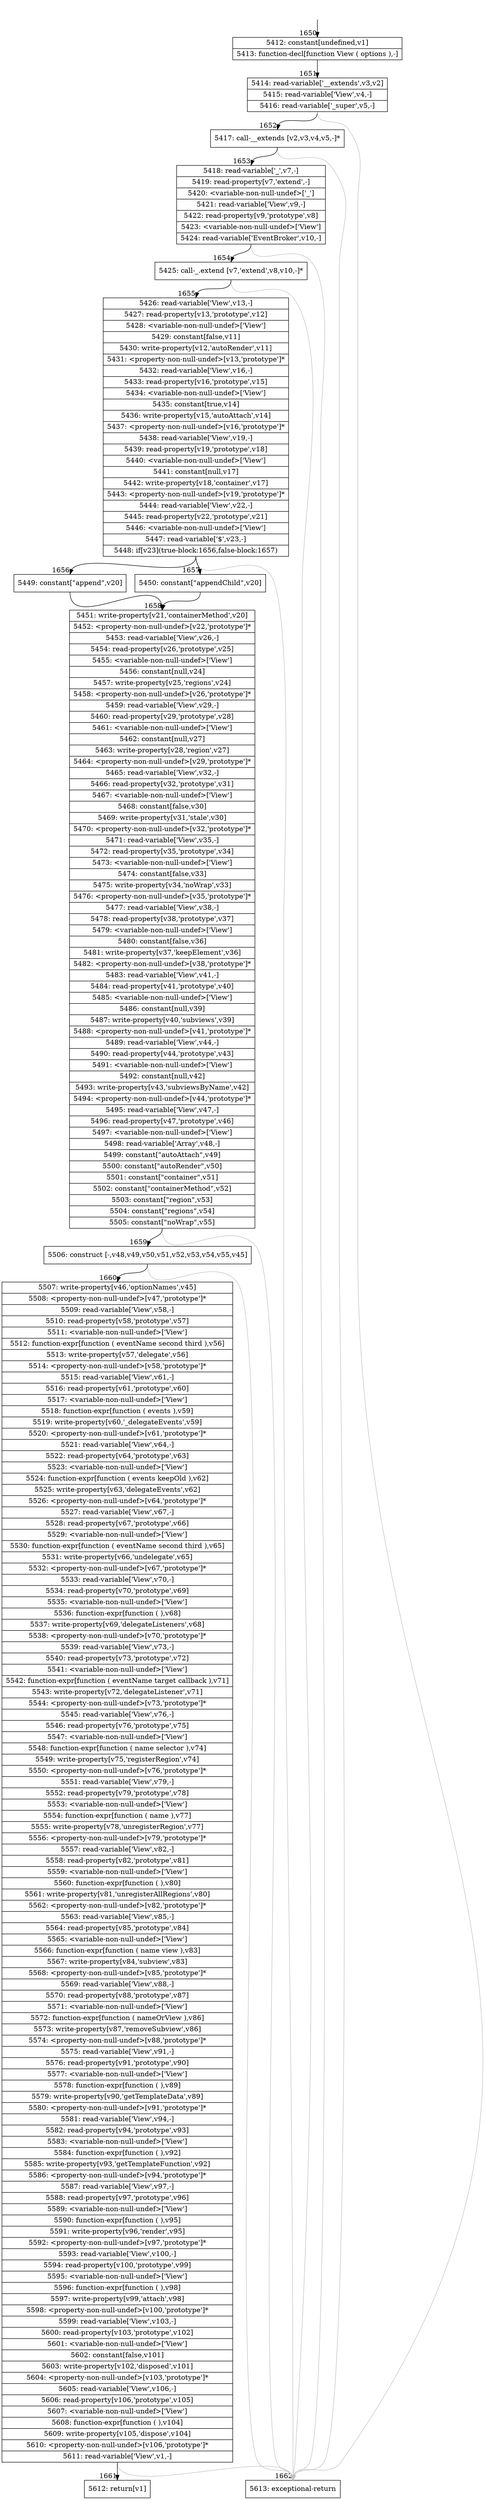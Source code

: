digraph {
rankdir="TD"
BB_entry112[shape=none,label=""];
BB_entry112 -> BB1650 [tailport=s, headport=n, headlabel="    1650"]
BB1650 [shape=record label="{5412: constant[undefined,v1]|5413: function-decl[function View ( options ),-]}" ] 
BB1650 -> BB1651 [tailport=s, headport=n, headlabel="      1651"]
BB1651 [shape=record label="{5414: read-variable['__extends',v3,v2]|5415: read-variable['View',v4,-]|5416: read-variable['_super',v5,-]}" ] 
BB1651 -> BB1652 [tailport=s, headport=n, headlabel="      1652"]
BB1651 -> BB1662 [tailport=s, headport=n, color=gray, headlabel="      1662"]
BB1652 [shape=record label="{5417: call-__extends [v2,v3,v4,v5,-]*}" ] 
BB1652 -> BB1653 [tailport=s, headport=n, headlabel="      1653"]
BB1652 -> BB1662 [tailport=s, headport=n, color=gray]
BB1653 [shape=record label="{5418: read-variable['_',v7,-]|5419: read-property[v7,'extend',-]|5420: \<variable-non-null-undef\>['_']|5421: read-variable['View',v9,-]|5422: read-property[v9,'prototype',v8]|5423: \<variable-non-null-undef\>['View']|5424: read-variable['EventBroker',v10,-]}" ] 
BB1653 -> BB1654 [tailport=s, headport=n, headlabel="      1654"]
BB1653 -> BB1662 [tailport=s, headport=n, color=gray]
BB1654 [shape=record label="{5425: call-_.extend [v7,'extend',v8,v10,-]*}" ] 
BB1654 -> BB1655 [tailport=s, headport=n, headlabel="      1655"]
BB1654 -> BB1662 [tailport=s, headport=n, color=gray]
BB1655 [shape=record label="{5426: read-variable['View',v13,-]|5427: read-property[v13,'prototype',v12]|5428: \<variable-non-null-undef\>['View']|5429: constant[false,v11]|5430: write-property[v12,'autoRender',v11]|5431: \<property-non-null-undef\>[v13,'prototype']*|5432: read-variable['View',v16,-]|5433: read-property[v16,'prototype',v15]|5434: \<variable-non-null-undef\>['View']|5435: constant[true,v14]|5436: write-property[v15,'autoAttach',v14]|5437: \<property-non-null-undef\>[v16,'prototype']*|5438: read-variable['View',v19,-]|5439: read-property[v19,'prototype',v18]|5440: \<variable-non-null-undef\>['View']|5441: constant[null,v17]|5442: write-property[v18,'container',v17]|5443: \<property-non-null-undef\>[v19,'prototype']*|5444: read-variable['View',v22,-]|5445: read-property[v22,'prototype',v21]|5446: \<variable-non-null-undef\>['View']|5447: read-variable['$',v23,-]|5448: if[v23](true-block:1656,false-block:1657)}" ] 
BB1655 -> BB1656 [tailport=s, headport=n, headlabel="      1656"]
BB1655 -> BB1657 [tailport=s, headport=n, headlabel="      1657"]
BB1655 -> BB1662 [tailport=s, headport=n, color=gray]
BB1656 [shape=record label="{5449: constant[\"append\",v20]}" ] 
BB1656 -> BB1658 [tailport=s, headport=n, headlabel="      1658"]
BB1657 [shape=record label="{5450: constant[\"appendChild\",v20]}" ] 
BB1657 -> BB1658 [tailport=s, headport=n]
BB1658 [shape=record label="{5451: write-property[v21,'containerMethod',v20]|5452: \<property-non-null-undef\>[v22,'prototype']*|5453: read-variable['View',v26,-]|5454: read-property[v26,'prototype',v25]|5455: \<variable-non-null-undef\>['View']|5456: constant[null,v24]|5457: write-property[v25,'regions',v24]|5458: \<property-non-null-undef\>[v26,'prototype']*|5459: read-variable['View',v29,-]|5460: read-property[v29,'prototype',v28]|5461: \<variable-non-null-undef\>['View']|5462: constant[null,v27]|5463: write-property[v28,'region',v27]|5464: \<property-non-null-undef\>[v29,'prototype']*|5465: read-variable['View',v32,-]|5466: read-property[v32,'prototype',v31]|5467: \<variable-non-null-undef\>['View']|5468: constant[false,v30]|5469: write-property[v31,'stale',v30]|5470: \<property-non-null-undef\>[v32,'prototype']*|5471: read-variable['View',v35,-]|5472: read-property[v35,'prototype',v34]|5473: \<variable-non-null-undef\>['View']|5474: constant[false,v33]|5475: write-property[v34,'noWrap',v33]|5476: \<property-non-null-undef\>[v35,'prototype']*|5477: read-variable['View',v38,-]|5478: read-property[v38,'prototype',v37]|5479: \<variable-non-null-undef\>['View']|5480: constant[false,v36]|5481: write-property[v37,'keepElement',v36]|5482: \<property-non-null-undef\>[v38,'prototype']*|5483: read-variable['View',v41,-]|5484: read-property[v41,'prototype',v40]|5485: \<variable-non-null-undef\>['View']|5486: constant[null,v39]|5487: write-property[v40,'subviews',v39]|5488: \<property-non-null-undef\>[v41,'prototype']*|5489: read-variable['View',v44,-]|5490: read-property[v44,'prototype',v43]|5491: \<variable-non-null-undef\>['View']|5492: constant[null,v42]|5493: write-property[v43,'subviewsByName',v42]|5494: \<property-non-null-undef\>[v44,'prototype']*|5495: read-variable['View',v47,-]|5496: read-property[v47,'prototype',v46]|5497: \<variable-non-null-undef\>['View']|5498: read-variable['Array',v48,-]|5499: constant[\"autoAttach\",v49]|5500: constant[\"autoRender\",v50]|5501: constant[\"container\",v51]|5502: constant[\"containerMethod\",v52]|5503: constant[\"region\",v53]|5504: constant[\"regions\",v54]|5505: constant[\"noWrap\",v55]}" ] 
BB1658 -> BB1659 [tailport=s, headport=n, headlabel="      1659"]
BB1658 -> BB1662 [tailport=s, headport=n, color=gray]
BB1659 [shape=record label="{5506: construct [-,v48,v49,v50,v51,v52,v53,v54,v55,v45]}" ] 
BB1659 -> BB1660 [tailport=s, headport=n, headlabel="      1660"]
BB1659 -> BB1662 [tailport=s, headport=n, color=gray]
BB1660 [shape=record label="{5507: write-property[v46,'optionNames',v45]|5508: \<property-non-null-undef\>[v47,'prototype']*|5509: read-variable['View',v58,-]|5510: read-property[v58,'prototype',v57]|5511: \<variable-non-null-undef\>['View']|5512: function-expr[function ( eventName second third ),v56]|5513: write-property[v57,'delegate',v56]|5514: \<property-non-null-undef\>[v58,'prototype']*|5515: read-variable['View',v61,-]|5516: read-property[v61,'prototype',v60]|5517: \<variable-non-null-undef\>['View']|5518: function-expr[function ( events ),v59]|5519: write-property[v60,'_delegateEvents',v59]|5520: \<property-non-null-undef\>[v61,'prototype']*|5521: read-variable['View',v64,-]|5522: read-property[v64,'prototype',v63]|5523: \<variable-non-null-undef\>['View']|5524: function-expr[function ( events keepOld ),v62]|5525: write-property[v63,'delegateEvents',v62]|5526: \<property-non-null-undef\>[v64,'prototype']*|5527: read-variable['View',v67,-]|5528: read-property[v67,'prototype',v66]|5529: \<variable-non-null-undef\>['View']|5530: function-expr[function ( eventName second third ),v65]|5531: write-property[v66,'undelegate',v65]|5532: \<property-non-null-undef\>[v67,'prototype']*|5533: read-variable['View',v70,-]|5534: read-property[v70,'prototype',v69]|5535: \<variable-non-null-undef\>['View']|5536: function-expr[function ( ),v68]|5537: write-property[v69,'delegateListeners',v68]|5538: \<property-non-null-undef\>[v70,'prototype']*|5539: read-variable['View',v73,-]|5540: read-property[v73,'prototype',v72]|5541: \<variable-non-null-undef\>['View']|5542: function-expr[function ( eventName target callback ),v71]|5543: write-property[v72,'delegateListener',v71]|5544: \<property-non-null-undef\>[v73,'prototype']*|5545: read-variable['View',v76,-]|5546: read-property[v76,'prototype',v75]|5547: \<variable-non-null-undef\>['View']|5548: function-expr[function ( name selector ),v74]|5549: write-property[v75,'registerRegion',v74]|5550: \<property-non-null-undef\>[v76,'prototype']*|5551: read-variable['View',v79,-]|5552: read-property[v79,'prototype',v78]|5553: \<variable-non-null-undef\>['View']|5554: function-expr[function ( name ),v77]|5555: write-property[v78,'unregisterRegion',v77]|5556: \<property-non-null-undef\>[v79,'prototype']*|5557: read-variable['View',v82,-]|5558: read-property[v82,'prototype',v81]|5559: \<variable-non-null-undef\>['View']|5560: function-expr[function ( ),v80]|5561: write-property[v81,'unregisterAllRegions',v80]|5562: \<property-non-null-undef\>[v82,'prototype']*|5563: read-variable['View',v85,-]|5564: read-property[v85,'prototype',v84]|5565: \<variable-non-null-undef\>['View']|5566: function-expr[function ( name view ),v83]|5567: write-property[v84,'subview',v83]|5568: \<property-non-null-undef\>[v85,'prototype']*|5569: read-variable['View',v88,-]|5570: read-property[v88,'prototype',v87]|5571: \<variable-non-null-undef\>['View']|5572: function-expr[function ( nameOrView ),v86]|5573: write-property[v87,'removeSubview',v86]|5574: \<property-non-null-undef\>[v88,'prototype']*|5575: read-variable['View',v91,-]|5576: read-property[v91,'prototype',v90]|5577: \<variable-non-null-undef\>['View']|5578: function-expr[function ( ),v89]|5579: write-property[v90,'getTemplateData',v89]|5580: \<property-non-null-undef\>[v91,'prototype']*|5581: read-variable['View',v94,-]|5582: read-property[v94,'prototype',v93]|5583: \<variable-non-null-undef\>['View']|5584: function-expr[function ( ),v92]|5585: write-property[v93,'getTemplateFunction',v92]|5586: \<property-non-null-undef\>[v94,'prototype']*|5587: read-variable['View',v97,-]|5588: read-property[v97,'prototype',v96]|5589: \<variable-non-null-undef\>['View']|5590: function-expr[function ( ),v95]|5591: write-property[v96,'render',v95]|5592: \<property-non-null-undef\>[v97,'prototype']*|5593: read-variable['View',v100,-]|5594: read-property[v100,'prototype',v99]|5595: \<variable-non-null-undef\>['View']|5596: function-expr[function ( ),v98]|5597: write-property[v99,'attach',v98]|5598: \<property-non-null-undef\>[v100,'prototype']*|5599: read-variable['View',v103,-]|5600: read-property[v103,'prototype',v102]|5601: \<variable-non-null-undef\>['View']|5602: constant[false,v101]|5603: write-property[v102,'disposed',v101]|5604: \<property-non-null-undef\>[v103,'prototype']*|5605: read-variable['View',v106,-]|5606: read-property[v106,'prototype',v105]|5607: \<variable-non-null-undef\>['View']|5608: function-expr[function ( ),v104]|5609: write-property[v105,'dispose',v104]|5610: \<property-non-null-undef\>[v106,'prototype']*|5611: read-variable['View',v1,-]}" ] 
BB1660 -> BB1661 [tailport=s, headport=n, headlabel="      1661"]
BB1660 -> BB1662 [tailport=s, headport=n, color=gray]
BB1661 [shape=record label="{5612: return[v1]}" ] 
BB1662 [shape=record label="{5613: exceptional-return}" ] 
//#$~ 1502
}
